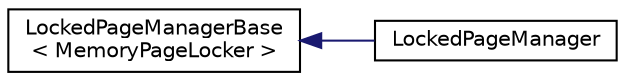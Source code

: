 digraph "Graphical Class Hierarchy"
{
  edge [fontname="Helvetica",fontsize="10",labelfontname="Helvetica",labelfontsize="10"];
  node [fontname="Helvetica",fontsize="10",shape=record];
  rankdir="LR";
  Node0 [label="LockedPageManagerBase\l\< MemoryPageLocker \>",height=0.2,width=0.4,color="black", fillcolor="white", style="filled",URL="$df/d71/class_locked_page_manager_base.html"];
  Node0 -> Node1 [dir="back",color="midnightblue",fontsize="10",style="solid",fontname="Helvetica"];
  Node1 [label="LockedPageManager",height=0.2,width=0.4,color="black", fillcolor="white", style="filled",URL="$da/d1c/class_locked_page_manager.html",tooltip="Singleton class to keep track of locked (ie, non-swappable) memory pages, for use in std::allocator t..."];
}
